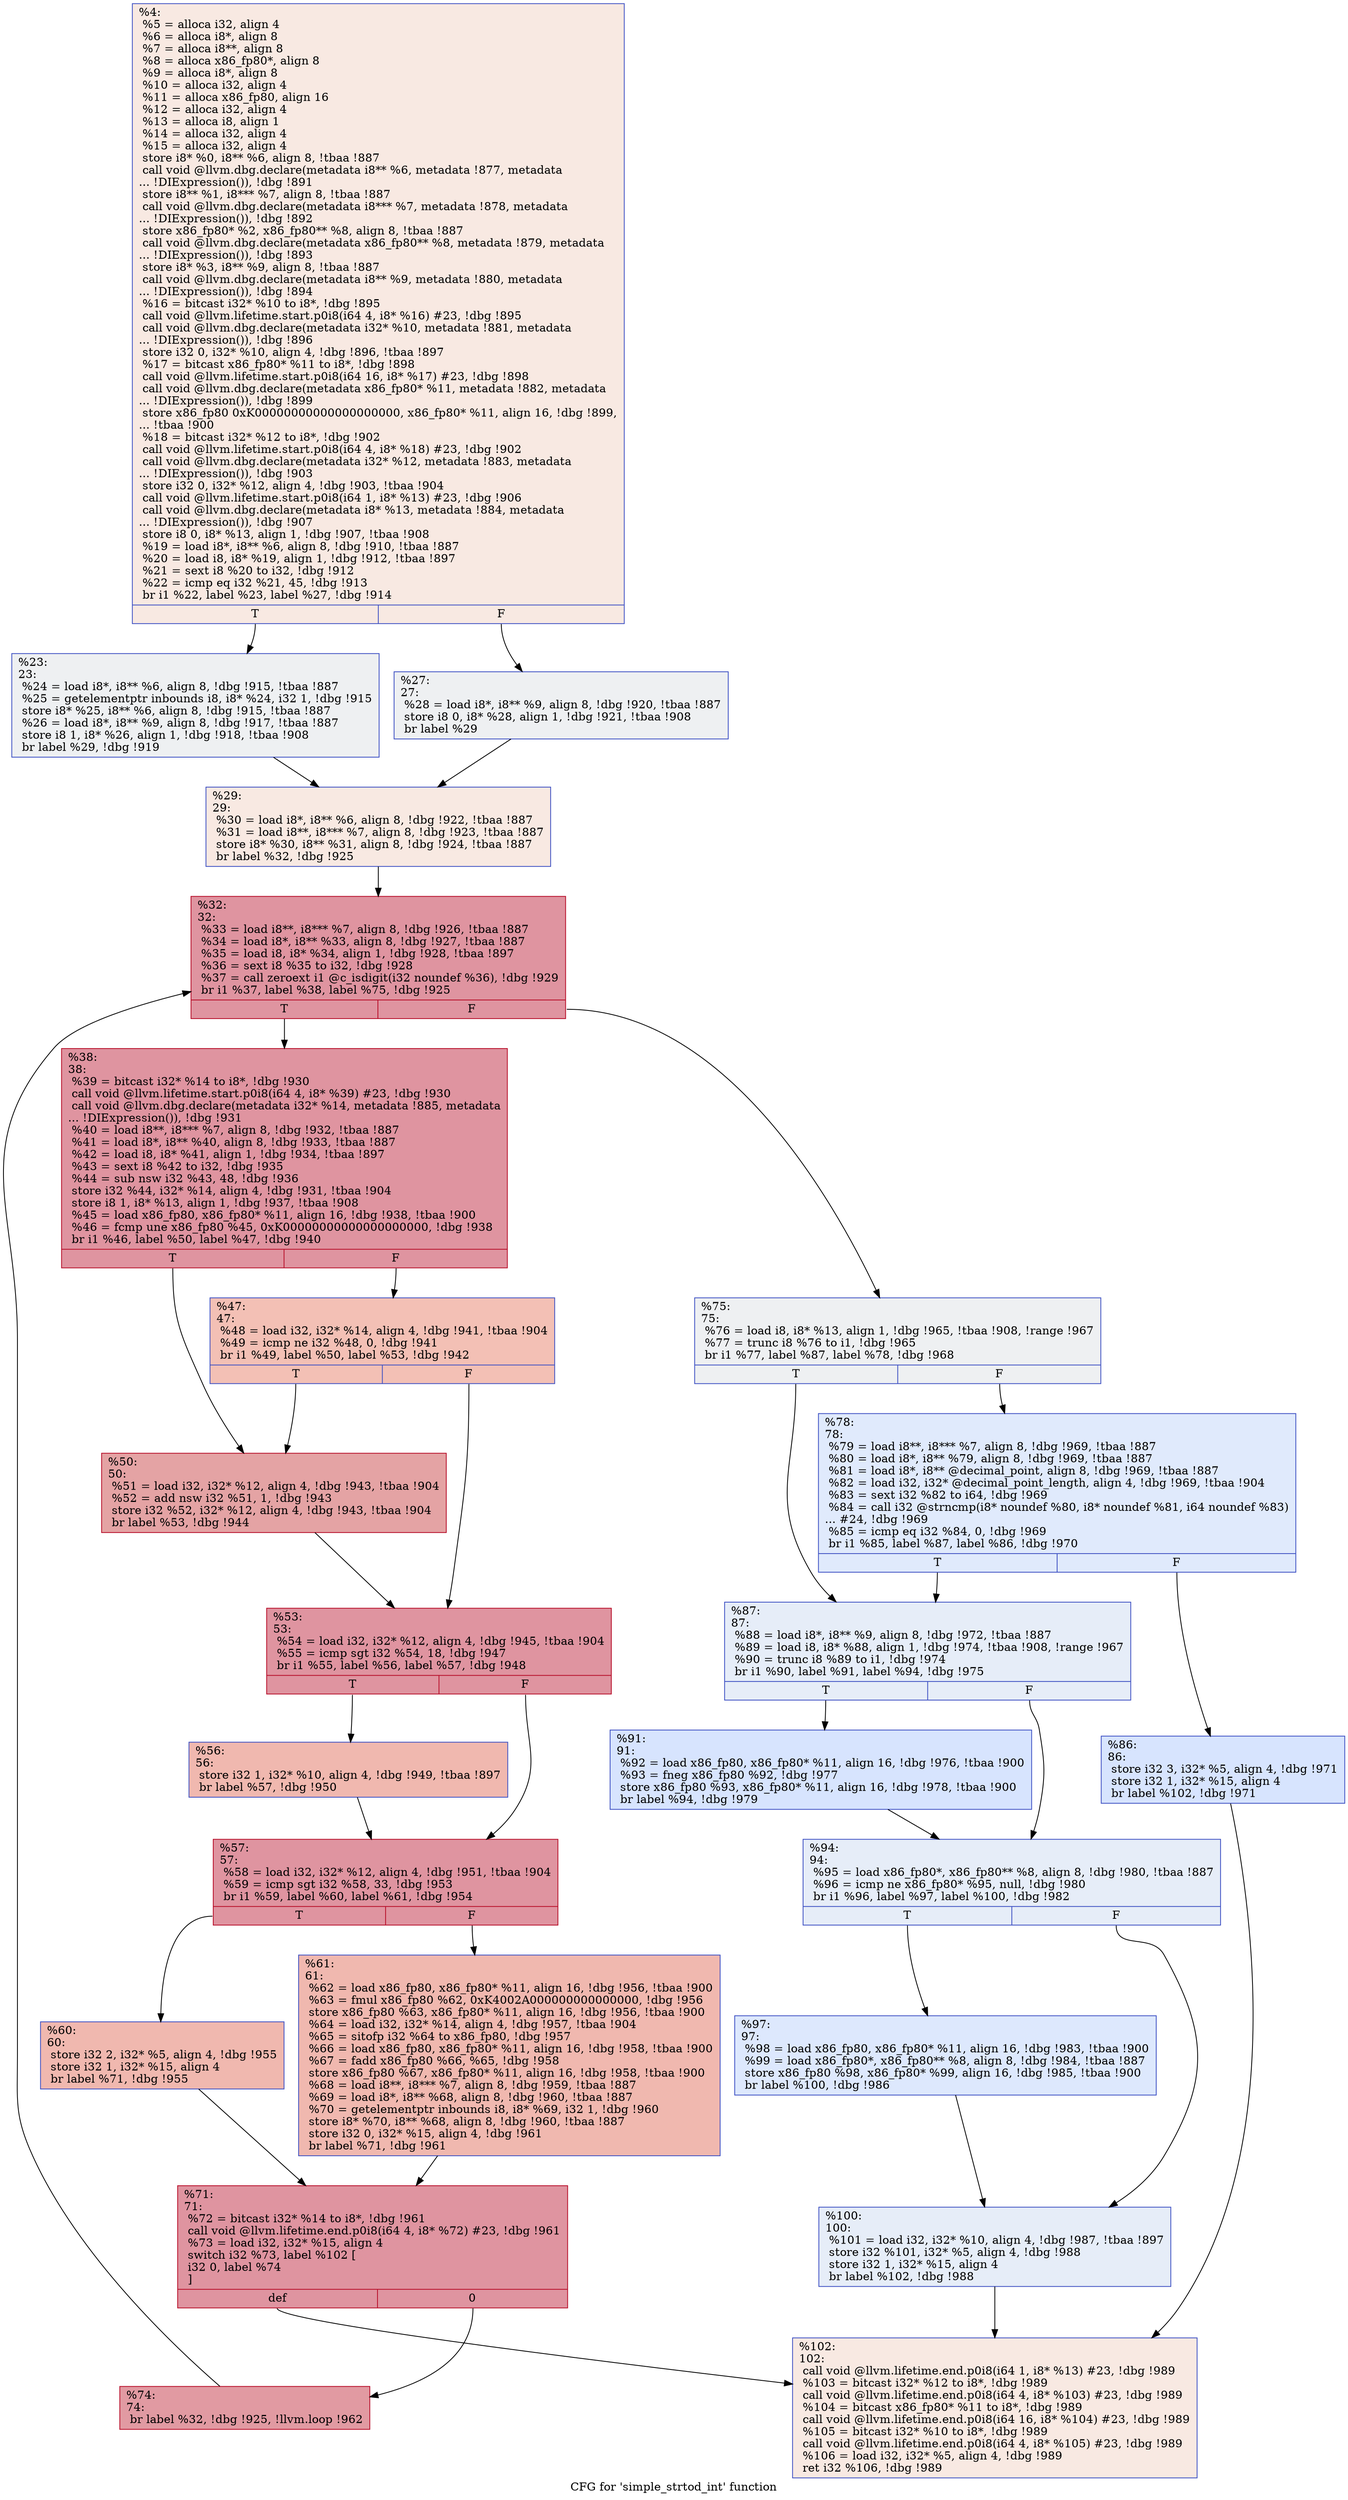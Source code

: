 digraph "CFG for 'simple_strtod_int' function" {
	label="CFG for 'simple_strtod_int' function";

	Node0xd1ac40 [shape=record,color="#3d50c3ff", style=filled, fillcolor="#efcebd70",label="{%4:\l  %5 = alloca i32, align 4\l  %6 = alloca i8*, align 8\l  %7 = alloca i8**, align 8\l  %8 = alloca x86_fp80*, align 8\l  %9 = alloca i8*, align 8\l  %10 = alloca i32, align 4\l  %11 = alloca x86_fp80, align 16\l  %12 = alloca i32, align 4\l  %13 = alloca i8, align 1\l  %14 = alloca i32, align 4\l  %15 = alloca i32, align 4\l  store i8* %0, i8** %6, align 8, !tbaa !887\l  call void @llvm.dbg.declare(metadata i8** %6, metadata !877, metadata\l... !DIExpression()), !dbg !891\l  store i8** %1, i8*** %7, align 8, !tbaa !887\l  call void @llvm.dbg.declare(metadata i8*** %7, metadata !878, metadata\l... !DIExpression()), !dbg !892\l  store x86_fp80* %2, x86_fp80** %8, align 8, !tbaa !887\l  call void @llvm.dbg.declare(metadata x86_fp80** %8, metadata !879, metadata\l... !DIExpression()), !dbg !893\l  store i8* %3, i8** %9, align 8, !tbaa !887\l  call void @llvm.dbg.declare(metadata i8** %9, metadata !880, metadata\l... !DIExpression()), !dbg !894\l  %16 = bitcast i32* %10 to i8*, !dbg !895\l  call void @llvm.lifetime.start.p0i8(i64 4, i8* %16) #23, !dbg !895\l  call void @llvm.dbg.declare(metadata i32* %10, metadata !881, metadata\l... !DIExpression()), !dbg !896\l  store i32 0, i32* %10, align 4, !dbg !896, !tbaa !897\l  %17 = bitcast x86_fp80* %11 to i8*, !dbg !898\l  call void @llvm.lifetime.start.p0i8(i64 16, i8* %17) #23, !dbg !898\l  call void @llvm.dbg.declare(metadata x86_fp80* %11, metadata !882, metadata\l... !DIExpression()), !dbg !899\l  store x86_fp80 0xK00000000000000000000, x86_fp80* %11, align 16, !dbg !899,\l... !tbaa !900\l  %18 = bitcast i32* %12 to i8*, !dbg !902\l  call void @llvm.lifetime.start.p0i8(i64 4, i8* %18) #23, !dbg !902\l  call void @llvm.dbg.declare(metadata i32* %12, metadata !883, metadata\l... !DIExpression()), !dbg !903\l  store i32 0, i32* %12, align 4, !dbg !903, !tbaa !904\l  call void @llvm.lifetime.start.p0i8(i64 1, i8* %13) #23, !dbg !906\l  call void @llvm.dbg.declare(metadata i8* %13, metadata !884, metadata\l... !DIExpression()), !dbg !907\l  store i8 0, i8* %13, align 1, !dbg !907, !tbaa !908\l  %19 = load i8*, i8** %6, align 8, !dbg !910, !tbaa !887\l  %20 = load i8, i8* %19, align 1, !dbg !912, !tbaa !897\l  %21 = sext i8 %20 to i32, !dbg !912\l  %22 = icmp eq i32 %21, 45, !dbg !913\l  br i1 %22, label %23, label %27, !dbg !914\l|{<s0>T|<s1>F}}"];
	Node0xd1ac40:s0 -> Node0xd1ac90;
	Node0xd1ac40:s1 -> Node0xd1ace0;
	Node0xd1ac90 [shape=record,color="#3d50c3ff", style=filled, fillcolor="#d9dce170",label="{%23:\l23:                                               \l  %24 = load i8*, i8** %6, align 8, !dbg !915, !tbaa !887\l  %25 = getelementptr inbounds i8, i8* %24, i32 1, !dbg !915\l  store i8* %25, i8** %6, align 8, !dbg !915, !tbaa !887\l  %26 = load i8*, i8** %9, align 8, !dbg !917, !tbaa !887\l  store i8 1, i8* %26, align 1, !dbg !918, !tbaa !908\l  br label %29, !dbg !919\l}"];
	Node0xd1ac90 -> Node0xd1ad30;
	Node0xd1ace0 [shape=record,color="#3d50c3ff", style=filled, fillcolor="#d9dce170",label="{%27:\l27:                                               \l  %28 = load i8*, i8** %9, align 8, !dbg !920, !tbaa !887\l  store i8 0, i8* %28, align 1, !dbg !921, !tbaa !908\l  br label %29\l}"];
	Node0xd1ace0 -> Node0xd1ad30;
	Node0xd1ad30 [shape=record,color="#3d50c3ff", style=filled, fillcolor="#efcebd70",label="{%29:\l29:                                               \l  %30 = load i8*, i8** %6, align 8, !dbg !922, !tbaa !887\l  %31 = load i8**, i8*** %7, align 8, !dbg !923, !tbaa !887\l  store i8* %30, i8** %31, align 8, !dbg !924, !tbaa !887\l  br label %32, !dbg !925\l}"];
	Node0xd1ad30 -> Node0xd1ad80;
	Node0xd1ad80 [shape=record,color="#b70d28ff", style=filled, fillcolor="#b70d2870",label="{%32:\l32:                                               \l  %33 = load i8**, i8*** %7, align 8, !dbg !926, !tbaa !887\l  %34 = load i8*, i8** %33, align 8, !dbg !927, !tbaa !887\l  %35 = load i8, i8* %34, align 1, !dbg !928, !tbaa !897\l  %36 = sext i8 %35 to i32, !dbg !928\l  %37 = call zeroext i1 @c_isdigit(i32 noundef %36), !dbg !929\l  br i1 %37, label %38, label %75, !dbg !925\l|{<s0>T|<s1>F}}"];
	Node0xd1ad80:s0 -> Node0xd1add0;
	Node0xd1ad80:s1 -> Node0xd1b0f0;
	Node0xd1add0 [shape=record,color="#b70d28ff", style=filled, fillcolor="#b70d2870",label="{%38:\l38:                                               \l  %39 = bitcast i32* %14 to i8*, !dbg !930\l  call void @llvm.lifetime.start.p0i8(i64 4, i8* %39) #23, !dbg !930\l  call void @llvm.dbg.declare(metadata i32* %14, metadata !885, metadata\l... !DIExpression()), !dbg !931\l  %40 = load i8**, i8*** %7, align 8, !dbg !932, !tbaa !887\l  %41 = load i8*, i8** %40, align 8, !dbg !933, !tbaa !887\l  %42 = load i8, i8* %41, align 1, !dbg !934, !tbaa !897\l  %43 = sext i8 %42 to i32, !dbg !935\l  %44 = sub nsw i32 %43, 48, !dbg !936\l  store i32 %44, i32* %14, align 4, !dbg !931, !tbaa !904\l  store i8 1, i8* %13, align 1, !dbg !937, !tbaa !908\l  %45 = load x86_fp80, x86_fp80* %11, align 16, !dbg !938, !tbaa !900\l  %46 = fcmp une x86_fp80 %45, 0xK00000000000000000000, !dbg !938\l  br i1 %46, label %50, label %47, !dbg !940\l|{<s0>T|<s1>F}}"];
	Node0xd1add0:s0 -> Node0xd1ae70;
	Node0xd1add0:s1 -> Node0xd1ae20;
	Node0xd1ae20 [shape=record,color="#3d50c3ff", style=filled, fillcolor="#e5705870",label="{%47:\l47:                                               \l  %48 = load i32, i32* %14, align 4, !dbg !941, !tbaa !904\l  %49 = icmp ne i32 %48, 0, !dbg !941\l  br i1 %49, label %50, label %53, !dbg !942\l|{<s0>T|<s1>F}}"];
	Node0xd1ae20:s0 -> Node0xd1ae70;
	Node0xd1ae20:s1 -> Node0xd1aec0;
	Node0xd1ae70 [shape=record,color="#b70d28ff", style=filled, fillcolor="#c32e3170",label="{%50:\l50:                                               \l  %51 = load i32, i32* %12, align 4, !dbg !943, !tbaa !904\l  %52 = add nsw i32 %51, 1, !dbg !943\l  store i32 %52, i32* %12, align 4, !dbg !943, !tbaa !904\l  br label %53, !dbg !944\l}"];
	Node0xd1ae70 -> Node0xd1aec0;
	Node0xd1aec0 [shape=record,color="#b70d28ff", style=filled, fillcolor="#b70d2870",label="{%53:\l53:                                               \l  %54 = load i32, i32* %12, align 4, !dbg !945, !tbaa !904\l  %55 = icmp sgt i32 %54, 18, !dbg !947\l  br i1 %55, label %56, label %57, !dbg !948\l|{<s0>T|<s1>F}}"];
	Node0xd1aec0:s0 -> Node0xd1af10;
	Node0xd1aec0:s1 -> Node0xd1af60;
	Node0xd1af10 [shape=record,color="#3d50c3ff", style=filled, fillcolor="#dc5d4a70",label="{%56:\l56:                                               \l  store i32 1, i32* %10, align 4, !dbg !949, !tbaa !897\l  br label %57, !dbg !950\l}"];
	Node0xd1af10 -> Node0xd1af60;
	Node0xd1af60 [shape=record,color="#b70d28ff", style=filled, fillcolor="#b70d2870",label="{%57:\l57:                                               \l  %58 = load i32, i32* %12, align 4, !dbg !951, !tbaa !904\l  %59 = icmp sgt i32 %58, 33, !dbg !953\l  br i1 %59, label %60, label %61, !dbg !954\l|{<s0>T|<s1>F}}"];
	Node0xd1af60:s0 -> Node0xd1afb0;
	Node0xd1af60:s1 -> Node0xd1b000;
	Node0xd1afb0 [shape=record,color="#3d50c3ff", style=filled, fillcolor="#dc5d4a70",label="{%60:\l60:                                               \l  store i32 2, i32* %5, align 4, !dbg !955\l  store i32 1, i32* %15, align 4\l  br label %71, !dbg !955\l}"];
	Node0xd1afb0 -> Node0xd1b050;
	Node0xd1b000 [shape=record,color="#3d50c3ff", style=filled, fillcolor="#dc5d4a70",label="{%61:\l61:                                               \l  %62 = load x86_fp80, x86_fp80* %11, align 16, !dbg !956, !tbaa !900\l  %63 = fmul x86_fp80 %62, 0xK4002A000000000000000, !dbg !956\l  store x86_fp80 %63, x86_fp80* %11, align 16, !dbg !956, !tbaa !900\l  %64 = load i32, i32* %14, align 4, !dbg !957, !tbaa !904\l  %65 = sitofp i32 %64 to x86_fp80, !dbg !957\l  %66 = load x86_fp80, x86_fp80* %11, align 16, !dbg !958, !tbaa !900\l  %67 = fadd x86_fp80 %66, %65, !dbg !958\l  store x86_fp80 %67, x86_fp80* %11, align 16, !dbg !958, !tbaa !900\l  %68 = load i8**, i8*** %7, align 8, !dbg !959, !tbaa !887\l  %69 = load i8*, i8** %68, align 8, !dbg !960, !tbaa !887\l  %70 = getelementptr inbounds i8, i8* %69, i32 1, !dbg !960\l  store i8* %70, i8** %68, align 8, !dbg !960, !tbaa !887\l  store i32 0, i32* %15, align 4, !dbg !961\l  br label %71, !dbg !961\l}"];
	Node0xd1b000 -> Node0xd1b050;
	Node0xd1b050 [shape=record,color="#b70d28ff", style=filled, fillcolor="#b70d2870",label="{%71:\l71:                                               \l  %72 = bitcast i32* %14 to i8*, !dbg !961\l  call void @llvm.lifetime.end.p0i8(i64 4, i8* %72) #23, !dbg !961\l  %73 = load i32, i32* %15, align 4\l  switch i32 %73, label %102 [\l    i32 0, label %74\l  ]\l|{<s0>def|<s1>0}}"];
	Node0xd1b050:s0 -> Node0xd1b370;
	Node0xd1b050:s1 -> Node0xd1b0a0;
	Node0xd1b0a0 [shape=record,color="#b70d28ff", style=filled, fillcolor="#bb1b2c70",label="{%74:\l74:                                               \l  br label %32, !dbg !925, !llvm.loop !962\l}"];
	Node0xd1b0a0 -> Node0xd1ad80;
	Node0xd1b0f0 [shape=record,color="#3d50c3ff", style=filled, fillcolor="#d9dce170",label="{%75:\l75:                                               \l  %76 = load i8, i8* %13, align 1, !dbg !965, !tbaa !908, !range !967\l  %77 = trunc i8 %76 to i1, !dbg !965\l  br i1 %77, label %87, label %78, !dbg !968\l|{<s0>T|<s1>F}}"];
	Node0xd1b0f0:s0 -> Node0xd1b1e0;
	Node0xd1b0f0:s1 -> Node0xd1b140;
	Node0xd1b140 [shape=record,color="#3d50c3ff", style=filled, fillcolor="#b9d0f970",label="{%78:\l78:                                               \l  %79 = load i8**, i8*** %7, align 8, !dbg !969, !tbaa !887\l  %80 = load i8*, i8** %79, align 8, !dbg !969, !tbaa !887\l  %81 = load i8*, i8** @decimal_point, align 8, !dbg !969, !tbaa !887\l  %82 = load i32, i32* @decimal_point_length, align 4, !dbg !969, !tbaa !904\l  %83 = sext i32 %82 to i64, !dbg !969\l  %84 = call i32 @strncmp(i8* noundef %80, i8* noundef %81, i64 noundef %83)\l... #24, !dbg !969\l  %85 = icmp eq i32 %84, 0, !dbg !969\l  br i1 %85, label %87, label %86, !dbg !970\l|{<s0>T|<s1>F}}"];
	Node0xd1b140:s0 -> Node0xd1b1e0;
	Node0xd1b140:s1 -> Node0xd1b190;
	Node0xd1b190 [shape=record,color="#3d50c3ff", style=filled, fillcolor="#a5c3fe70",label="{%86:\l86:                                               \l  store i32 3, i32* %5, align 4, !dbg !971\l  store i32 1, i32* %15, align 4\l  br label %102, !dbg !971\l}"];
	Node0xd1b190 -> Node0xd1b370;
	Node0xd1b1e0 [shape=record,color="#3d50c3ff", style=filled, fillcolor="#c7d7f070",label="{%87:\l87:                                               \l  %88 = load i8*, i8** %9, align 8, !dbg !972, !tbaa !887\l  %89 = load i8, i8* %88, align 1, !dbg !974, !tbaa !908, !range !967\l  %90 = trunc i8 %89 to i1, !dbg !974\l  br i1 %90, label %91, label %94, !dbg !975\l|{<s0>T|<s1>F}}"];
	Node0xd1b1e0:s0 -> Node0xd1b230;
	Node0xd1b1e0:s1 -> Node0xd1b280;
	Node0xd1b230 [shape=record,color="#3d50c3ff", style=filled, fillcolor="#a5c3fe70",label="{%91:\l91:                                               \l  %92 = load x86_fp80, x86_fp80* %11, align 16, !dbg !976, !tbaa !900\l  %93 = fneg x86_fp80 %92, !dbg !977\l  store x86_fp80 %93, x86_fp80* %11, align 16, !dbg !978, !tbaa !900\l  br label %94, !dbg !979\l}"];
	Node0xd1b230 -> Node0xd1b280;
	Node0xd1b280 [shape=record,color="#3d50c3ff", style=filled, fillcolor="#c7d7f070",label="{%94:\l94:                                               \l  %95 = load x86_fp80*, x86_fp80** %8, align 8, !dbg !980, !tbaa !887\l  %96 = icmp ne x86_fp80* %95, null, !dbg !980\l  br i1 %96, label %97, label %100, !dbg !982\l|{<s0>T|<s1>F}}"];
	Node0xd1b280:s0 -> Node0xd1b2d0;
	Node0xd1b280:s1 -> Node0xd1b320;
	Node0xd1b2d0 [shape=record,color="#3d50c3ff", style=filled, fillcolor="#b2ccfb70",label="{%97:\l97:                                               \l  %98 = load x86_fp80, x86_fp80* %11, align 16, !dbg !983, !tbaa !900\l  %99 = load x86_fp80*, x86_fp80** %8, align 8, !dbg !984, !tbaa !887\l  store x86_fp80 %98, x86_fp80* %99, align 16, !dbg !985, !tbaa !900\l  br label %100, !dbg !986\l}"];
	Node0xd1b2d0 -> Node0xd1b320;
	Node0xd1b320 [shape=record,color="#3d50c3ff", style=filled, fillcolor="#c7d7f070",label="{%100:\l100:                                              \l  %101 = load i32, i32* %10, align 4, !dbg !987, !tbaa !897\l  store i32 %101, i32* %5, align 4, !dbg !988\l  store i32 1, i32* %15, align 4\l  br label %102, !dbg !988\l}"];
	Node0xd1b320 -> Node0xd1b370;
	Node0xd1b370 [shape=record,color="#3d50c3ff", style=filled, fillcolor="#efcebd70",label="{%102:\l102:                                              \l  call void @llvm.lifetime.end.p0i8(i64 1, i8* %13) #23, !dbg !989\l  %103 = bitcast i32* %12 to i8*, !dbg !989\l  call void @llvm.lifetime.end.p0i8(i64 4, i8* %103) #23, !dbg !989\l  %104 = bitcast x86_fp80* %11 to i8*, !dbg !989\l  call void @llvm.lifetime.end.p0i8(i64 16, i8* %104) #23, !dbg !989\l  %105 = bitcast i32* %10 to i8*, !dbg !989\l  call void @llvm.lifetime.end.p0i8(i64 4, i8* %105) #23, !dbg !989\l  %106 = load i32, i32* %5, align 4, !dbg !989\l  ret i32 %106, !dbg !989\l}"];
}
